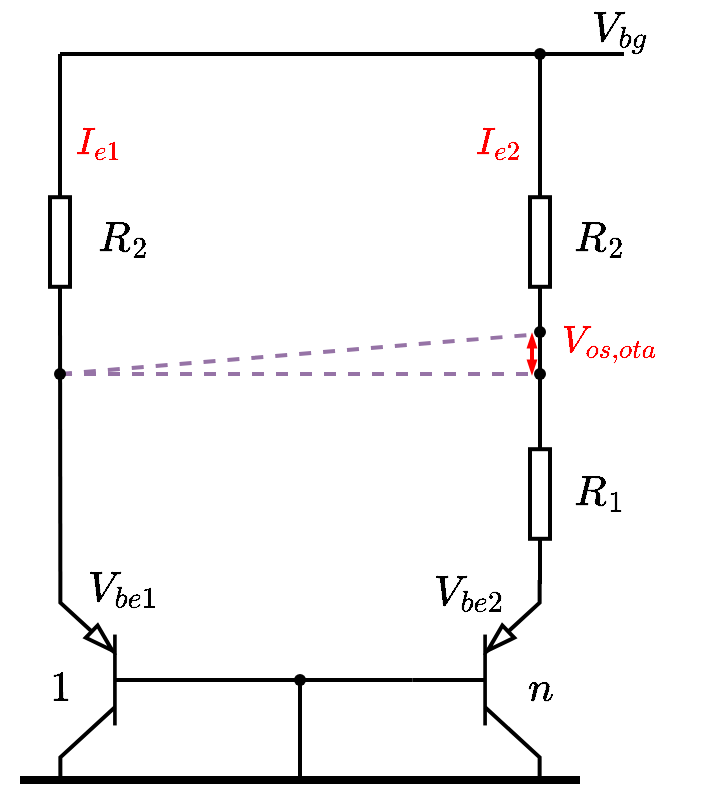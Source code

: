 <mxfile version="24.7.15">
  <diagram name="Page-1" id="NeMBY6Do9r6Yi1AQdj8O">
    <mxGraphModel dx="612" dy="429" grid="1" gridSize="10" guides="1" tooltips="1" connect="1" arrows="1" fold="1" page="1" pageScale="1" pageWidth="850" pageHeight="1100" math="1" shadow="0">
      <root>
        <mxCell id="0" />
        <mxCell id="1" parent="0" />
        <mxCell id="ntq3JqYu1BypFF09Bx2Y-2" value="" style="verticalLabelPosition=bottom;shadow=0;dashed=0;align=center;html=1;verticalAlign=top;shape=mxgraph.electrical.transistors.pnp_transistor_5;flipH=1;strokeWidth=2;" vertex="1" parent="1">
          <mxGeometry x="380" y="380" width="64" height="100" as="geometry" />
        </mxCell>
        <mxCell id="ntq3JqYu1BypFF09Bx2Y-3" value="" style="verticalLabelPosition=bottom;shadow=0;dashed=0;align=center;html=1;verticalAlign=top;shape=mxgraph.electrical.transistors.pnp_transistor_5;flipH=0;strokeWidth=2;" vertex="1" parent="1">
          <mxGeometry x="556" y="380" width="64" height="100" as="geometry" />
        </mxCell>
        <mxCell id="ntq3JqYu1BypFF09Bx2Y-4" value="" style="pointerEvents=1;verticalLabelPosition=bottom;shadow=0;dashed=0;align=center;html=1;verticalAlign=top;shape=mxgraph.electrical.resistors.resistor_1;direction=south;strokeWidth=2;" vertex="1" parent="1">
          <mxGeometry x="375" y="176" width="10" height="70" as="geometry" />
        </mxCell>
        <mxCell id="ntq3JqYu1BypFF09Bx2Y-5" value="" style="pointerEvents=1;verticalLabelPosition=bottom;shadow=0;dashed=0;align=center;html=1;verticalAlign=top;shape=mxgraph.electrical.resistors.resistor_1;direction=south;strokeWidth=2;" vertex="1" parent="1">
          <mxGeometry x="615" y="176" width="10" height="70" as="geometry" />
        </mxCell>
        <mxCell id="ntq3JqYu1BypFF09Bx2Y-6" value="" style="pointerEvents=1;verticalLabelPosition=bottom;shadow=0;dashed=0;align=center;html=1;verticalAlign=top;shape=mxgraph.electrical.resistors.resistor_1;direction=south;strokeWidth=2;" vertex="1" parent="1">
          <mxGeometry x="615" y="302" width="10" height="70" as="geometry" />
        </mxCell>
        <mxCell id="ntq3JqYu1BypFF09Bx2Y-9" value="" style="endArrow=none;html=1;rounded=0;exitX=1;exitY=0;exitDx=0;exitDy=0;exitPerimeter=0;entryX=1;entryY=0.5;entryDx=0;entryDy=0;entryPerimeter=0;strokeWidth=2;" edge="1" parent="1" source="ntq3JqYu1BypFF09Bx2Y-2" target="ntq3JqYu1BypFF09Bx2Y-4">
          <mxGeometry width="50" height="50" relative="1" as="geometry">
            <mxPoint x="330" y="290" as="sourcePoint" />
            <mxPoint x="380" y="240" as="targetPoint" />
          </mxGeometry>
        </mxCell>
        <mxCell id="ntq3JqYu1BypFF09Bx2Y-11" value="" style="endArrow=none;html=1;rounded=0;strokeWidth=2;" edge="1" parent="1" source="ntq3JqYu1BypFF09Bx2Y-37">
          <mxGeometry width="50" height="50" relative="1" as="geometry">
            <mxPoint x="380" y="117" as="sourcePoint" />
            <mxPoint x="662" y="117" as="targetPoint" />
          </mxGeometry>
        </mxCell>
        <mxCell id="ntq3JqYu1BypFF09Bx2Y-13" value="" style="endArrow=none;html=1;rounded=0;exitX=0.014;exitY=0.5;exitDx=0;exitDy=0;exitPerimeter=0;strokeWidth=2;entryX=0.495;entryY=1.024;entryDx=0;entryDy=0;entryPerimeter=0;" edge="1" parent="1" source="ntq3JqYu1BypFF09Bx2Y-5" target="ntq3JqYu1BypFF09Bx2Y-37">
          <mxGeometry width="50" height="50" relative="1" as="geometry">
            <mxPoint x="620" y="147" as="sourcePoint" />
            <mxPoint x="620" y="127" as="targetPoint" />
          </mxGeometry>
        </mxCell>
        <mxCell id="ntq3JqYu1BypFF09Bx2Y-14" value="" style="endArrow=none;html=1;rounded=0;exitX=0;exitY=0.5;exitDx=0;exitDy=0;exitPerimeter=0;strokeWidth=2;" edge="1" parent="1" source="ntq3JqYu1BypFF09Bx2Y-4">
          <mxGeometry width="50" height="50" relative="1" as="geometry">
            <mxPoint x="379.92" y="147" as="sourcePoint" />
            <mxPoint x="380" y="117" as="targetPoint" />
          </mxGeometry>
        </mxCell>
        <mxCell id="ntq3JqYu1BypFF09Bx2Y-20" value="" style="endArrow=none;html=1;rounded=0;exitDx=0;exitDy=0;exitPerimeter=0;entryX=1;entryY=0.5;entryDx=0;entryDy=0;entryPerimeter=0;strokeWidth=2;" edge="1" parent="1" source="ntq3JqYu1BypFF09Bx2Y-51" target="ntq3JqYu1BypFF09Bx2Y-5">
          <mxGeometry width="50" height="50" relative="1" as="geometry">
            <mxPoint x="619.99" y="279.14" as="sourcePoint" />
            <mxPoint x="620" y="217" as="targetPoint" />
          </mxGeometry>
        </mxCell>
        <mxCell id="ntq3JqYu1BypFF09Bx2Y-23" value="" style="endArrow=none;html=1;rounded=0;strokeWidth=4;" edge="1" parent="1">
          <mxGeometry width="50" height="50" relative="1" as="geometry">
            <mxPoint x="360" y="480" as="sourcePoint" />
            <mxPoint x="640" y="480" as="targetPoint" />
          </mxGeometry>
        </mxCell>
        <mxCell id="ntq3JqYu1BypFF09Bx2Y-24" value="" style="endArrow=none;html=1;rounded=0;entryX=0;entryY=0.5;entryDx=0;entryDy=0;entryPerimeter=0;strokeWidth=2;" edge="1" parent="1" target="ntq3JqYu1BypFF09Bx2Y-3">
          <mxGeometry width="50" height="50" relative="1" as="geometry">
            <mxPoint x="440" y="430" as="sourcePoint" />
            <mxPoint x="490" y="380" as="targetPoint" />
          </mxGeometry>
        </mxCell>
        <mxCell id="ntq3JqYu1BypFF09Bx2Y-25" value="" style="endArrow=none;html=1;rounded=0;strokeWidth=2;" edge="1" parent="1">
          <mxGeometry width="50" height="50" relative="1" as="geometry">
            <mxPoint x="500" y="480" as="sourcePoint" />
            <mxPoint x="500" y="430" as="targetPoint" />
          </mxGeometry>
        </mxCell>
        <mxCell id="ntq3JqYu1BypFF09Bx2Y-26" value="" style="shape=waypoint;sketch=0;fillStyle=solid;size=6;pointerEvents=1;points=[];fillColor=none;resizable=0;rotatable=0;perimeter=centerPerimeter;snapToPoint=1;strokeWidth=1;" vertex="1" parent="1">
          <mxGeometry x="490" y="420" width="20" height="20" as="geometry" />
        </mxCell>
        <mxCell id="ntq3JqYu1BypFF09Bx2Y-27" value="&lt;font style=&quot;font-size: 18px;&quot;&gt;$$R_2$$&lt;/font&gt;" style="text;html=1;align=center;verticalAlign=middle;whiteSpace=wrap;rounded=0;" vertex="1" parent="1">
          <mxGeometry x="620" y="195" width="60" height="30" as="geometry" />
        </mxCell>
        <mxCell id="ntq3JqYu1BypFF09Bx2Y-28" value="&lt;font style=&quot;font-size: 18px;&quot;&gt;$$R_1$$&lt;/font&gt;" style="text;html=1;align=center;verticalAlign=middle;whiteSpace=wrap;rounded=0;" vertex="1" parent="1">
          <mxGeometry x="620" y="322" width="60" height="30" as="geometry" />
        </mxCell>
        <mxCell id="ntq3JqYu1BypFF09Bx2Y-29" value="" style="endArrow=none;html=1;rounded=0;entryX=1;entryY=0.5;entryDx=0;entryDy=0;entryPerimeter=0;strokeWidth=2;" edge="1" parent="1">
          <mxGeometry width="50" height="50" relative="1" as="geometry">
            <mxPoint x="620" y="382" as="sourcePoint" />
            <mxPoint x="620" y="372" as="targetPoint" />
          </mxGeometry>
        </mxCell>
        <mxCell id="ntq3JqYu1BypFF09Bx2Y-30" value="&lt;font style=&quot;font-size: 18px;&quot;&gt;$$n$$&lt;/font&gt;" style="text;html=1;align=center;verticalAlign=middle;whiteSpace=wrap;rounded=0;" vertex="1" parent="1">
          <mxGeometry x="590" y="420" width="60" height="30" as="geometry" />
        </mxCell>
        <mxCell id="ntq3JqYu1BypFF09Bx2Y-31" value="&lt;font style=&quot;font-size: 18px;&quot;&gt;$$1$$&lt;/font&gt;" style="text;html=1;align=center;verticalAlign=middle;whiteSpace=wrap;rounded=0;" vertex="1" parent="1">
          <mxGeometry x="350" y="420" width="60" height="30" as="geometry" />
        </mxCell>
        <mxCell id="ntq3JqYu1BypFF09Bx2Y-32" value="&lt;font style=&quot;font-size: 18px;&quot;&gt;$$V_{bg}$$&lt;/font&gt;" style="text;html=1;align=center;verticalAlign=middle;whiteSpace=wrap;rounded=0;" vertex="1" parent="1">
          <mxGeometry x="630" y="90" width="60" height="30" as="geometry" />
        </mxCell>
        <mxCell id="ntq3JqYu1BypFF09Bx2Y-33" value="&lt;font style=&quot;font-size: 18px;&quot;&gt;$$R_2$$&lt;/font&gt;" style="text;html=1;align=center;verticalAlign=middle;whiteSpace=wrap;rounded=0;" vertex="1" parent="1">
          <mxGeometry x="382" y="195" width="60" height="30" as="geometry" />
        </mxCell>
        <mxCell id="ntq3JqYu1BypFF09Bx2Y-34" value="&lt;font style=&quot;font-size: 18px;&quot;&gt;$$V_{be1}$$&lt;/font&gt;" style="text;html=1;align=center;verticalAlign=middle;whiteSpace=wrap;rounded=0;" vertex="1" parent="1">
          <mxGeometry x="382" y="370" width="60" height="30" as="geometry" />
        </mxCell>
        <mxCell id="ntq3JqYu1BypFF09Bx2Y-35" value="&lt;font style=&quot;font-size: 18px;&quot;&gt;$$V_{be2}$$&lt;/font&gt;" style="text;html=1;align=center;verticalAlign=middle;whiteSpace=wrap;rounded=0;" vertex="1" parent="1">
          <mxGeometry x="555" y="372" width="60" height="30" as="geometry" />
        </mxCell>
        <mxCell id="ntq3JqYu1BypFF09Bx2Y-36" value="" style="endArrow=none;html=1;rounded=0;strokeWidth=2;" edge="1" parent="1" target="ntq3JqYu1BypFF09Bx2Y-37">
          <mxGeometry width="50" height="50" relative="1" as="geometry">
            <mxPoint x="380" y="117" as="sourcePoint" />
            <mxPoint x="662" y="117" as="targetPoint" />
          </mxGeometry>
        </mxCell>
        <mxCell id="ntq3JqYu1BypFF09Bx2Y-37" value="" style="shape=waypoint;sketch=0;fillStyle=solid;size=6;pointerEvents=1;points=[];fillColor=none;resizable=0;rotatable=0;perimeter=centerPerimeter;snapToPoint=1;" vertex="1" parent="1">
          <mxGeometry x="610" y="107" width="20" height="20" as="geometry" />
        </mxCell>
        <mxCell id="ntq3JqYu1BypFF09Bx2Y-40" value="" style="endArrow=none;html=1;rounded=0;dashed=1;fillColor=#e1d5e7;strokeColor=#9673a6;strokeWidth=2;" edge="1" parent="1">
          <mxGeometry width="50" height="50" relative="1" as="geometry">
            <mxPoint x="380" y="277" as="sourcePoint" />
            <mxPoint x="620" y="257" as="targetPoint" />
          </mxGeometry>
        </mxCell>
        <mxCell id="ntq3JqYu1BypFF09Bx2Y-41" value="" style="endArrow=none;html=1;rounded=0;dashed=1;fillColor=#e1d5e7;strokeColor=#9673a6;strokeWidth=2;" edge="1" parent="1">
          <mxGeometry width="50" height="50" relative="1" as="geometry">
            <mxPoint x="380" y="277" as="sourcePoint" />
            <mxPoint x="620" y="277" as="targetPoint" />
          </mxGeometry>
        </mxCell>
        <mxCell id="ntq3JqYu1BypFF09Bx2Y-43" value="" style="shape=waypoint;sketch=0;fillStyle=solid;size=6;pointerEvents=1;points=[];fillColor=none;resizable=0;rotatable=0;perimeter=centerPerimeter;snapToPoint=1;" vertex="1" parent="1">
          <mxGeometry x="370" y="267" width="20" height="20" as="geometry" />
        </mxCell>
        <mxCell id="ntq3JqYu1BypFF09Bx2Y-44" value="" style="endArrow=blockThin;startArrow=blockThin;html=1;rounded=0;endSize=2;startSize=2;endFill=1;startFill=1;fillColor=#f8cecc;strokeColor=#FF0000;strokeWidth=2;" edge="1" parent="1">
          <mxGeometry width="50" height="50" relative="1" as="geometry">
            <mxPoint x="616" y="277" as="sourcePoint" />
            <mxPoint x="616" y="257" as="targetPoint" />
          </mxGeometry>
        </mxCell>
        <mxCell id="ntq3JqYu1BypFF09Bx2Y-46" value="&lt;font style=&quot;font-size: 16px;&quot; color=&quot;#ff0000&quot;&gt;$$V_{os,ota}$$&lt;/font&gt;" style="text;html=1;align=center;verticalAlign=middle;whiteSpace=wrap;rounded=0;" vertex="1" parent="1">
          <mxGeometry x="625" y="246" width="60" height="30" as="geometry" />
        </mxCell>
        <mxCell id="ntq3JqYu1BypFF09Bx2Y-47" value="&lt;font style=&quot;font-size: 16px;&quot; color=&quot;#ff0000&quot;&gt;$$I_{e1}$$&lt;/font&gt;" style="text;html=1;align=center;verticalAlign=middle;whiteSpace=wrap;rounded=0;" vertex="1" parent="1">
          <mxGeometry x="370" y="146" width="60" height="30" as="geometry" />
        </mxCell>
        <mxCell id="ntq3JqYu1BypFF09Bx2Y-48" value="&lt;font style=&quot;font-size: 16px;&quot; color=&quot;#ff0000&quot;&gt;$$I_{e2}$$&lt;/font&gt;" style="text;html=1;align=center;verticalAlign=middle;whiteSpace=wrap;rounded=0;" vertex="1" parent="1">
          <mxGeometry x="570" y="146" width="60" height="30" as="geometry" />
        </mxCell>
        <mxCell id="ntq3JqYu1BypFF09Bx2Y-50" value="" style="shape=waypoint;sketch=0;fillStyle=solid;size=6;pointerEvents=1;points=[];fillColor=none;resizable=0;rotatable=0;perimeter=centerPerimeter;snapToPoint=1;" vertex="1" parent="1">
          <mxGeometry x="610" y="267" width="20" height="20" as="geometry" />
        </mxCell>
        <mxCell id="ntq3JqYu1BypFF09Bx2Y-52" value="" style="endArrow=none;html=1;rounded=0;exitX=0;exitY=0.5;exitDx=0;exitDy=0;exitPerimeter=0;entryDx=0;entryDy=0;entryPerimeter=0;strokeWidth=2;" edge="1" parent="1" source="ntq3JqYu1BypFF09Bx2Y-6" target="ntq3JqYu1BypFF09Bx2Y-51">
          <mxGeometry width="50" height="50" relative="1" as="geometry">
            <mxPoint x="620" y="302" as="sourcePoint" />
            <mxPoint x="620" y="246" as="targetPoint" />
          </mxGeometry>
        </mxCell>
        <mxCell id="ntq3JqYu1BypFF09Bx2Y-51" value="" style="shape=waypoint;sketch=0;fillStyle=solid;size=6;pointerEvents=1;points=[];fillColor=none;resizable=0;rotatable=0;perimeter=centerPerimeter;snapToPoint=1;" vertex="1" parent="1">
          <mxGeometry x="610" y="246" width="20" height="20" as="geometry" />
        </mxCell>
      </root>
    </mxGraphModel>
  </diagram>
</mxfile>

